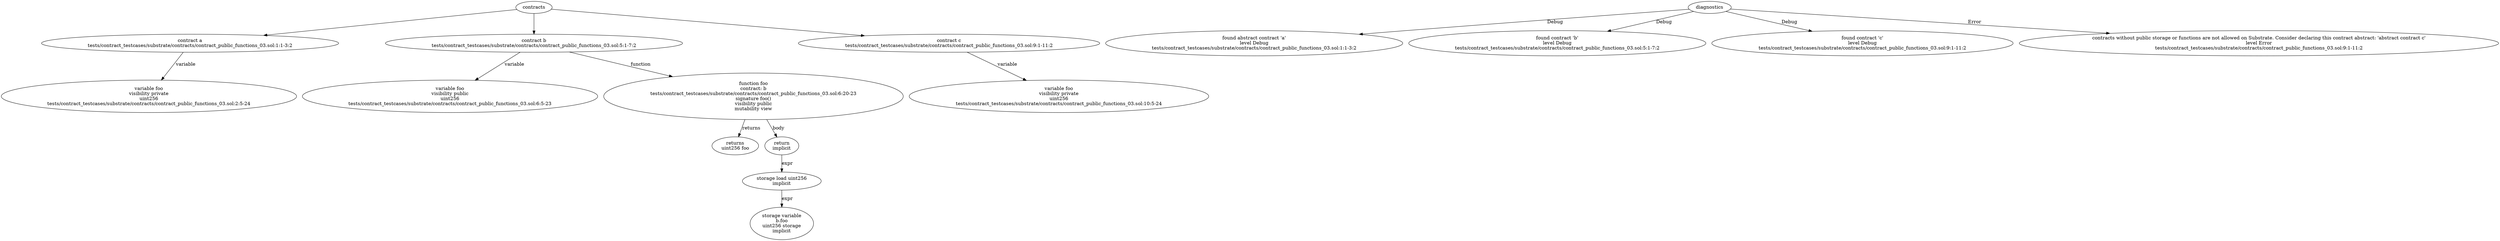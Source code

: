 strict digraph "tests/contract_testcases/substrate/contracts/contract_public_functions_03.sol" {
	contract [label="contract a\ntests/contract_testcases/substrate/contracts/contract_public_functions_03.sol:1:1-3:2"]
	var [label="variable foo\nvisibility private\nuint256\ntests/contract_testcases/substrate/contracts/contract_public_functions_03.sol:2:5-24"]
	contract_3 [label="contract b\ntests/contract_testcases/substrate/contracts/contract_public_functions_03.sol:5:1-7:2"]
	var_4 [label="variable foo\nvisibility public\nuint256\ntests/contract_testcases/substrate/contracts/contract_public_functions_03.sol:6:5-23"]
	foo [label="function foo\ncontract: b\ntests/contract_testcases/substrate/contracts/contract_public_functions_03.sol:6:20-23\nsignature foo()\nvisibility public\nmutability view"]
	returns [label="returns\nuint256 foo"]
	return [label="return\nimplicit"]
	storage_load [label="storage load uint256\nimplicit"]
	storage_var [label="storage variable\nb.foo\nuint256 storage\nimplicit"]
	contract_10 [label="contract c\ntests/contract_testcases/substrate/contracts/contract_public_functions_03.sol:9:1-11:2"]
	var_11 [label="variable foo\nvisibility private\nuint256\ntests/contract_testcases/substrate/contracts/contract_public_functions_03.sol:10:5-24"]
	diagnostic [label="found abstract contract 'a'\nlevel Debug\ntests/contract_testcases/substrate/contracts/contract_public_functions_03.sol:1:1-3:2"]
	diagnostic_14 [label="found contract 'b'\nlevel Debug\ntests/contract_testcases/substrate/contracts/contract_public_functions_03.sol:5:1-7:2"]
	diagnostic_15 [label="found contract 'c'\nlevel Debug\ntests/contract_testcases/substrate/contracts/contract_public_functions_03.sol:9:1-11:2"]
	diagnostic_16 [label="contracts without public storage or functions are not allowed on Substrate. Consider declaring this contract abstract: 'abstract contract c'\nlevel Error\ntests/contract_testcases/substrate/contracts/contract_public_functions_03.sol:9:1-11:2"]
	contracts -> contract
	contract -> var [label="variable"]
	contracts -> contract_3
	contract_3 -> var_4 [label="variable"]
	contract_3 -> foo [label="function"]
	foo -> returns [label="returns"]
	foo -> return [label="body"]
	return -> storage_load [label="expr"]
	storage_load -> storage_var [label="expr"]
	contracts -> contract_10
	contract_10 -> var_11 [label="variable"]
	diagnostics -> diagnostic [label="Debug"]
	diagnostics -> diagnostic_14 [label="Debug"]
	diagnostics -> diagnostic_15 [label="Debug"]
	diagnostics -> diagnostic_16 [label="Error"]
}
